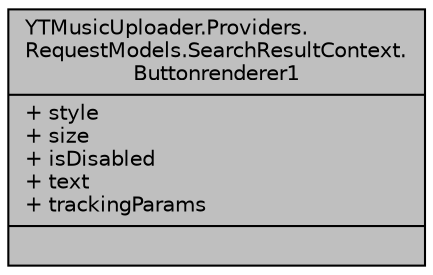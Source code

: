 digraph "YTMusicUploader.Providers.RequestModels.SearchResultContext.Buttonrenderer1"
{
 // LATEX_PDF_SIZE
  edge [fontname="Helvetica",fontsize="10",labelfontname="Helvetica",labelfontsize="10"];
  node [fontname="Helvetica",fontsize="10",shape=record];
  Node1 [label="{YTMusicUploader.Providers.\lRequestModels.SearchResultContext.\lButtonrenderer1\n|+ style\l+ size\l+ isDisabled\l+ text\l+ trackingParams\l|}",height=0.2,width=0.4,color="black", fillcolor="grey75", style="filled", fontcolor="black",tooltip=" "];
}
